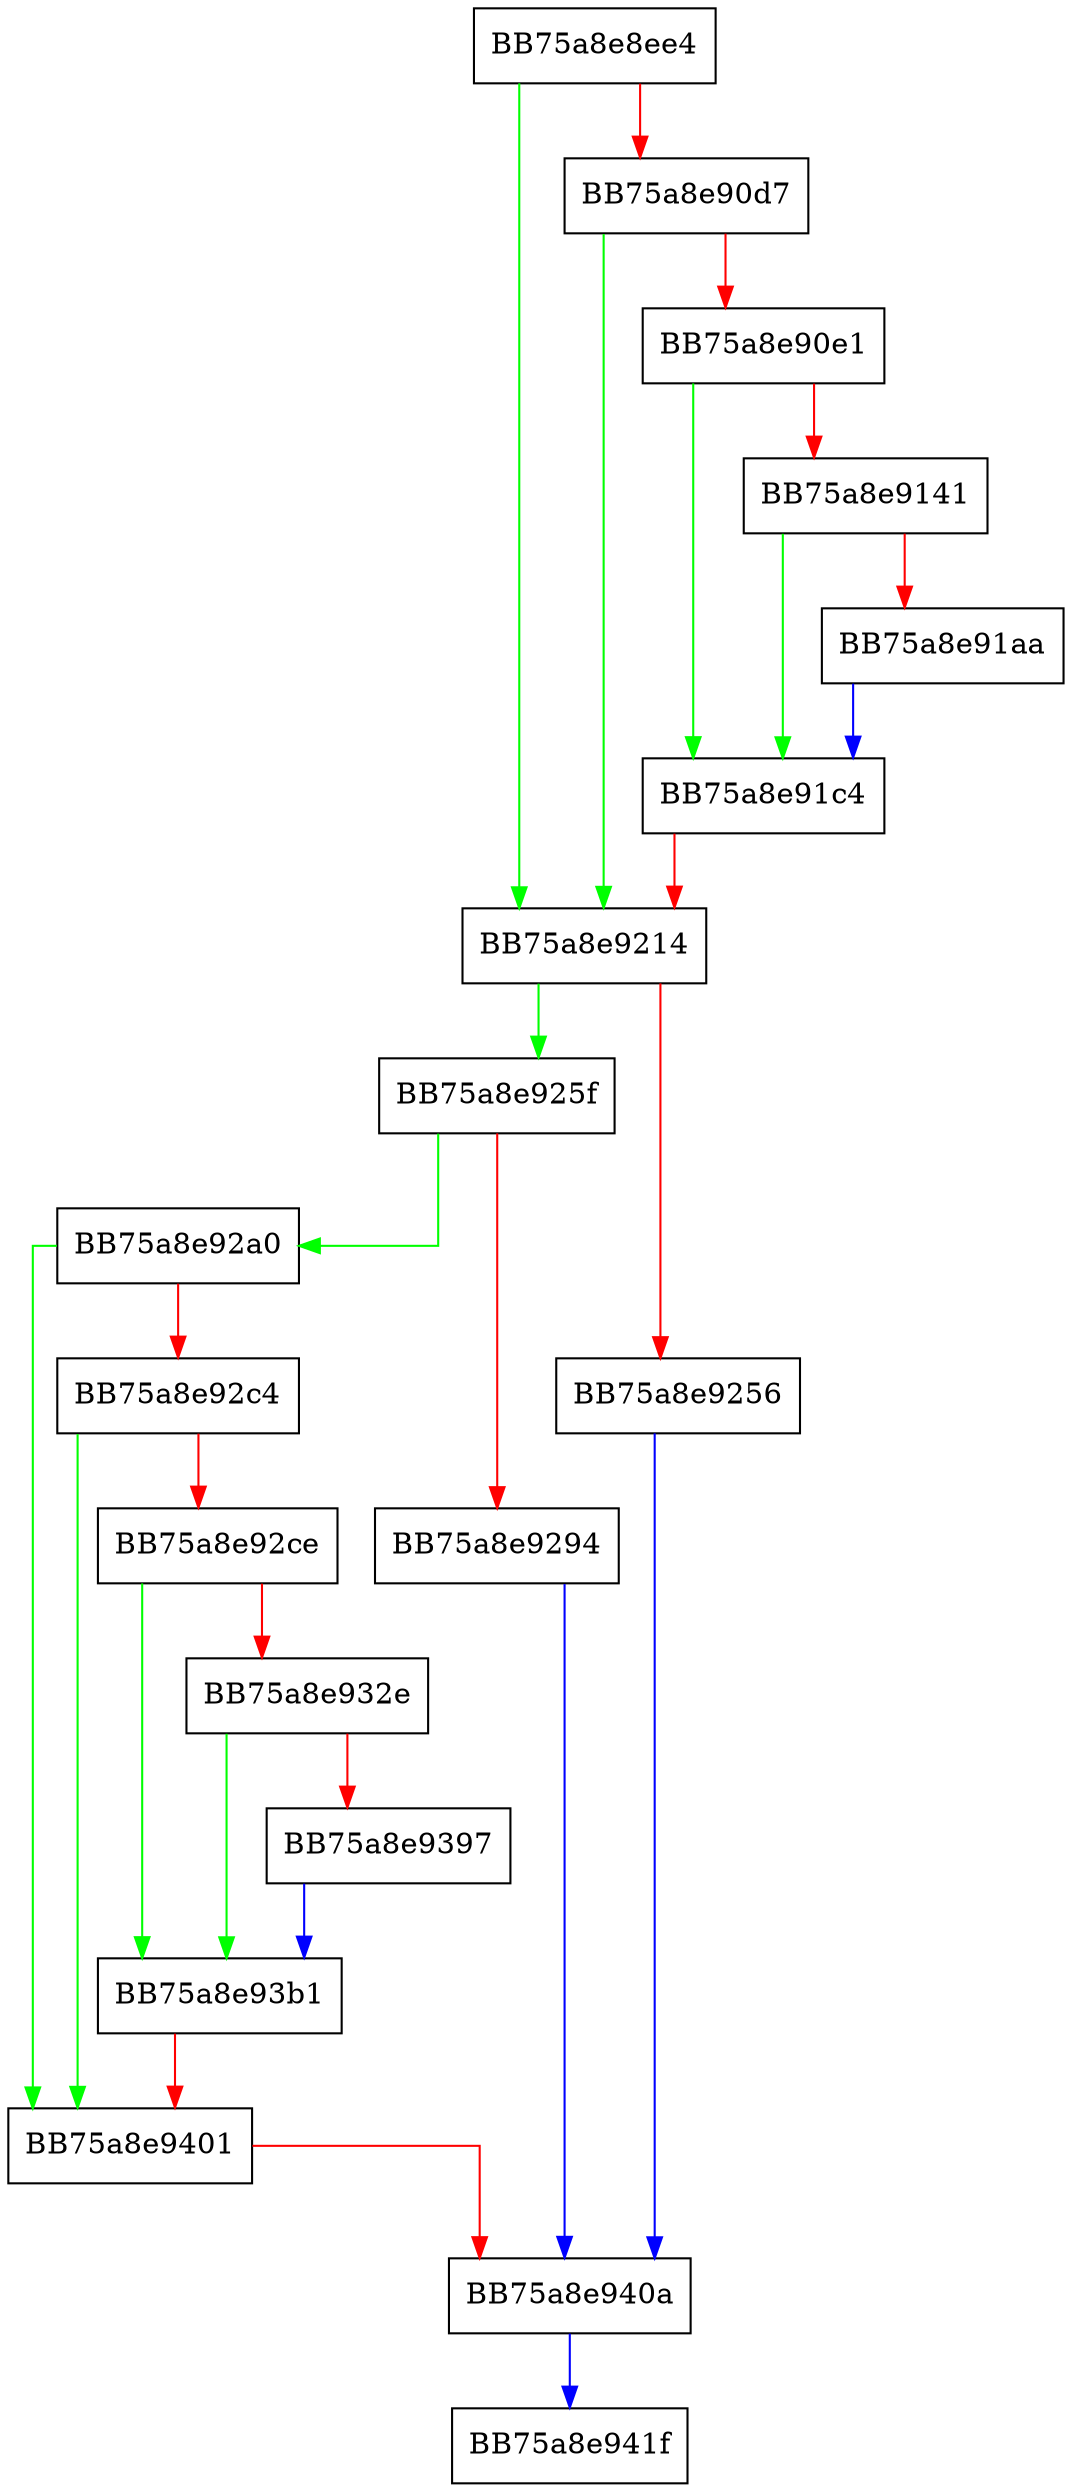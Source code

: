 digraph _configure_compute_device {
  node [shape="box"];
  graph [splines=ortho];
  BB75a8e8ee4 -> BB75a8e9214 [color="green"];
  BB75a8e8ee4 -> BB75a8e90d7 [color="red"];
  BB75a8e90d7 -> BB75a8e9214 [color="green"];
  BB75a8e90d7 -> BB75a8e90e1 [color="red"];
  BB75a8e90e1 -> BB75a8e91c4 [color="green"];
  BB75a8e90e1 -> BB75a8e9141 [color="red"];
  BB75a8e9141 -> BB75a8e91c4 [color="green"];
  BB75a8e9141 -> BB75a8e91aa [color="red"];
  BB75a8e91aa -> BB75a8e91c4 [color="blue"];
  BB75a8e91c4 -> BB75a8e9214 [color="red"];
  BB75a8e9214 -> BB75a8e925f [color="green"];
  BB75a8e9214 -> BB75a8e9256 [color="red"];
  BB75a8e9256 -> BB75a8e940a [color="blue"];
  BB75a8e925f -> BB75a8e92a0 [color="green"];
  BB75a8e925f -> BB75a8e9294 [color="red"];
  BB75a8e9294 -> BB75a8e940a [color="blue"];
  BB75a8e92a0 -> BB75a8e9401 [color="green"];
  BB75a8e92a0 -> BB75a8e92c4 [color="red"];
  BB75a8e92c4 -> BB75a8e9401 [color="green"];
  BB75a8e92c4 -> BB75a8e92ce [color="red"];
  BB75a8e92ce -> BB75a8e93b1 [color="green"];
  BB75a8e92ce -> BB75a8e932e [color="red"];
  BB75a8e932e -> BB75a8e93b1 [color="green"];
  BB75a8e932e -> BB75a8e9397 [color="red"];
  BB75a8e9397 -> BB75a8e93b1 [color="blue"];
  BB75a8e93b1 -> BB75a8e9401 [color="red"];
  BB75a8e9401 -> BB75a8e940a [color="red"];
  BB75a8e940a -> BB75a8e941f [color="blue"];
}